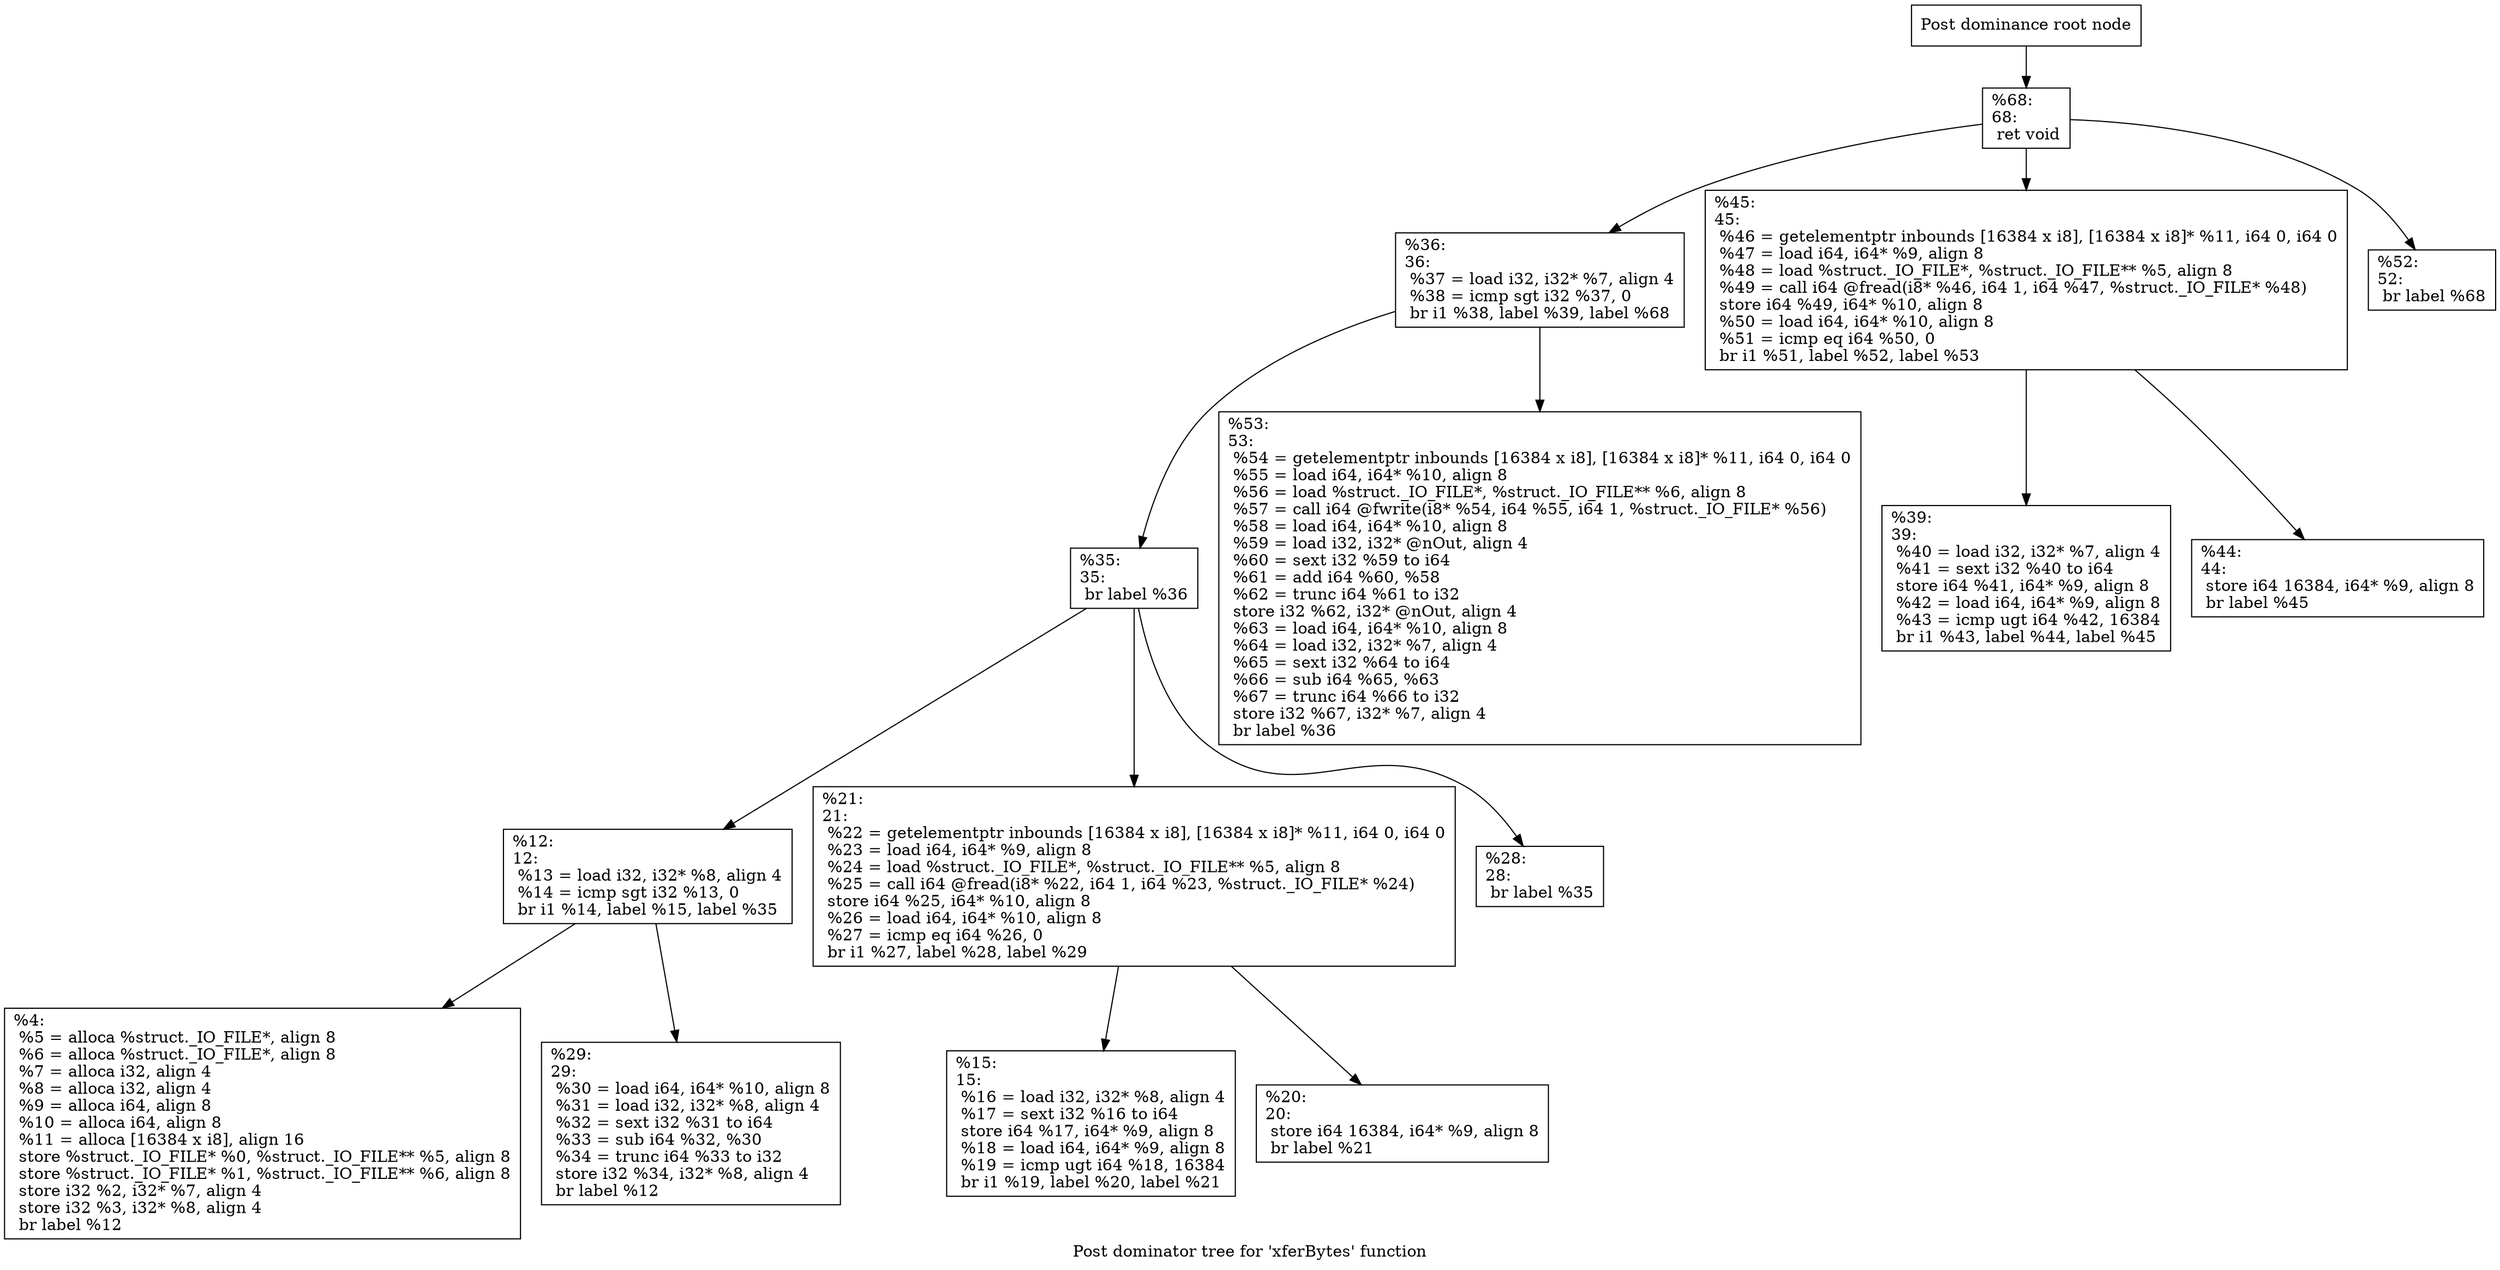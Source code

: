 digraph "Post dominator tree for 'xferBytes' function" {
	label="Post dominator tree for 'xferBytes' function";

	Node0x177aeb0 [shape=record,label="{Post dominance root node}"];
	Node0x177aeb0 -> Node0x177a570;
	Node0x177a570 [shape=record,label="{%68:\l68:                                               \l  ret void\l}"];
	Node0x177a570 -> Node0x177a2b0;
	Node0x177a570 -> Node0x1704de0;
	Node0x177a570 -> Node0x16c03c0;
	Node0x177a2b0 [shape=record,label="{%36:\l36:                                               \l  %37 = load i32, i32* %7, align 4\l  %38 = icmp sgt i32 %37, 0\l  br i1 %38, label %39, label %68\l}"];
	Node0x177a2b0 -> Node0x177abb0;
	Node0x177a2b0 -> Node0x16fa4e0;
	Node0x177abb0 [shape=record,label="{%35:\l35:                                               \l  br label %36\l}"];
	Node0x177abb0 -> Node0x177a430;
	Node0x177abb0 -> Node0x173c8e0;
	Node0x177abb0 -> Node0x16a9250;
	Node0x177a430 [shape=record,label="{%12:\l12:                                               \l  %13 = load i32, i32* %8, align 4\l  %14 = icmp sgt i32 %13, 0\l  br i1 %14, label %15, label %35\l}"];
	Node0x177a430 -> Node0x177acf0;
	Node0x177a430 -> Node0x170df70;
	Node0x177acf0 [shape=record,label="{%4:\l  %5 = alloca %struct._IO_FILE*, align 8\l  %6 = alloca %struct._IO_FILE*, align 8\l  %7 = alloca i32, align 4\l  %8 = alloca i32, align 4\l  %9 = alloca i64, align 8\l  %10 = alloca i64, align 8\l  %11 = alloca [16384 x i8], align 16\l  store %struct._IO_FILE* %0, %struct._IO_FILE** %5, align 8\l  store %struct._IO_FILE* %1, %struct._IO_FILE** %6, align 8\l  store i32 %2, i32* %7, align 4\l  store i32 %3, i32* %8, align 4\l  br label %12\l}"];
	Node0x170df70 [shape=record,label="{%29:\l29:                                               \l  %30 = load i64, i64* %10, align 8\l  %31 = load i32, i32* %8, align 4\l  %32 = sext i32 %31 to i64\l  %33 = sub i64 %32, %30\l  %34 = trunc i64 %33 to i32\l  store i32 %34, i32* %8, align 4\l  br label %12\l}"];
	Node0x173c8e0 [shape=record,label="{%21:\l21:                                               \l  %22 = getelementptr inbounds [16384 x i8], [16384 x i8]* %11, i64 0, i64 0\l  %23 = load i64, i64* %9, align 8\l  %24 = load %struct._IO_FILE*, %struct._IO_FILE** %5, align 8\l  %25 = call i64 @fread(i8* %22, i64 1, i64 %23, %struct._IO_FILE* %24)\l  store i64 %25, i64* %10, align 8\l  %26 = load i64, i64* %10, align 8\l  %27 = icmp eq i64 %26, 0\l  br i1 %27, label %28, label %29\l}"];
	Node0x173c8e0 -> Node0x16fb220;
	Node0x173c8e0 -> Node0x1699340;
	Node0x16fb220 [shape=record,label="{%15:\l15:                                               \l  %16 = load i32, i32* %8, align 4\l  %17 = sext i32 %16 to i64\l  store i64 %17, i64* %9, align 8\l  %18 = load i64, i64* %9, align 8\l  %19 = icmp ugt i64 %18, 16384\l  br i1 %19, label %20, label %21\l}"];
	Node0x1699340 [shape=record,label="{%20:\l20:                                               \l  store i64 16384, i64* %9, align 8\l  br label %21\l}"];
	Node0x16a9250 [shape=record,label="{%28:\l28:                                               \l  br label %35\l}"];
	Node0x16fa4e0 [shape=record,label="{%53:\l53:                                               \l  %54 = getelementptr inbounds [16384 x i8], [16384 x i8]* %11, i64 0, i64 0\l  %55 = load i64, i64* %10, align 8\l  %56 = load %struct._IO_FILE*, %struct._IO_FILE** %6, align 8\l  %57 = call i64 @fwrite(i8* %54, i64 %55, i64 1, %struct._IO_FILE* %56)\l  %58 = load i64, i64* %10, align 8\l  %59 = load i32, i32* @nOut, align 4\l  %60 = sext i32 %59 to i64\l  %61 = add i64 %60, %58\l  %62 = trunc i64 %61 to i32\l  store i32 %62, i32* @nOut, align 4\l  %63 = load i64, i64* %10, align 8\l  %64 = load i32, i32* %7, align 4\l  %65 = sext i32 %64 to i64\l  %66 = sub i64 %65, %63\l  %67 = trunc i64 %66 to i32\l  store i32 %67, i32* %7, align 4\l  br label %36\l}"];
	Node0x1704de0 [shape=record,label="{%45:\l45:                                               \l  %46 = getelementptr inbounds [16384 x i8], [16384 x i8]* %11, i64 0, i64 0\l  %47 = load i64, i64* %9, align 8\l  %48 = load %struct._IO_FILE*, %struct._IO_FILE** %5, align 8\l  %49 = call i64 @fread(i8* %46, i64 1, i64 %47, %struct._IO_FILE* %48)\l  store i64 %49, i64* %10, align 8\l  %50 = load i64, i64* %10, align 8\l  %51 = icmp eq i64 %50, 0\l  br i1 %51, label %52, label %53\l}"];
	Node0x1704de0 -> Node0x16b7f60;
	Node0x1704de0 -> Node0x170a640;
	Node0x16b7f60 [shape=record,label="{%39:\l39:                                               \l  %40 = load i32, i32* %7, align 4\l  %41 = sext i32 %40 to i64\l  store i64 %41, i64* %9, align 8\l  %42 = load i64, i64* %9, align 8\l  %43 = icmp ugt i64 %42, 16384\l  br i1 %43, label %44, label %45\l}"];
	Node0x170a640 [shape=record,label="{%44:\l44:                                               \l  store i64 16384, i64* %9, align 8\l  br label %45\l}"];
	Node0x16c03c0 [shape=record,label="{%52:\l52:                                               \l  br label %68\l}"];
}
